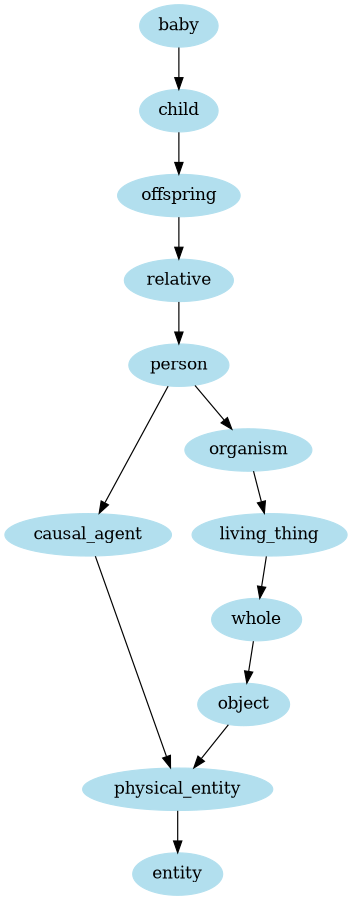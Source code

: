 digraph unix {
	node [color=lightblue2 style=filled]
	size="6,6"
	baby -> child
	child -> offspring
	offspring -> relative
	relative -> person
	person -> causal_agent
	causal_agent -> physical_entity
	physical_entity -> entity
	person -> organism
	organism -> living_thing
	living_thing -> whole
	whole -> object
	object -> physical_entity
}
